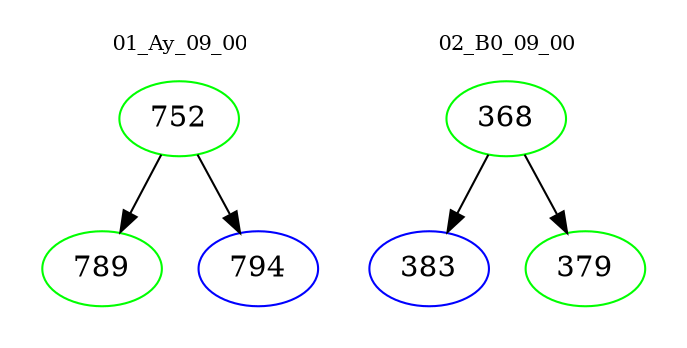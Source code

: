 digraph{
subgraph cluster_0 {
color = white
label = "01_Ay_09_00";
fontsize=10;
T0_752 [label="752", color="green"]
T0_752 -> T0_789 [color="black"]
T0_789 [label="789", color="green"]
T0_752 -> T0_794 [color="black"]
T0_794 [label="794", color="blue"]
}
subgraph cluster_1 {
color = white
label = "02_B0_09_00";
fontsize=10;
T1_368 [label="368", color="green"]
T1_368 -> T1_383 [color="black"]
T1_383 [label="383", color="blue"]
T1_368 -> T1_379 [color="black"]
T1_379 [label="379", color="green"]
}
}
